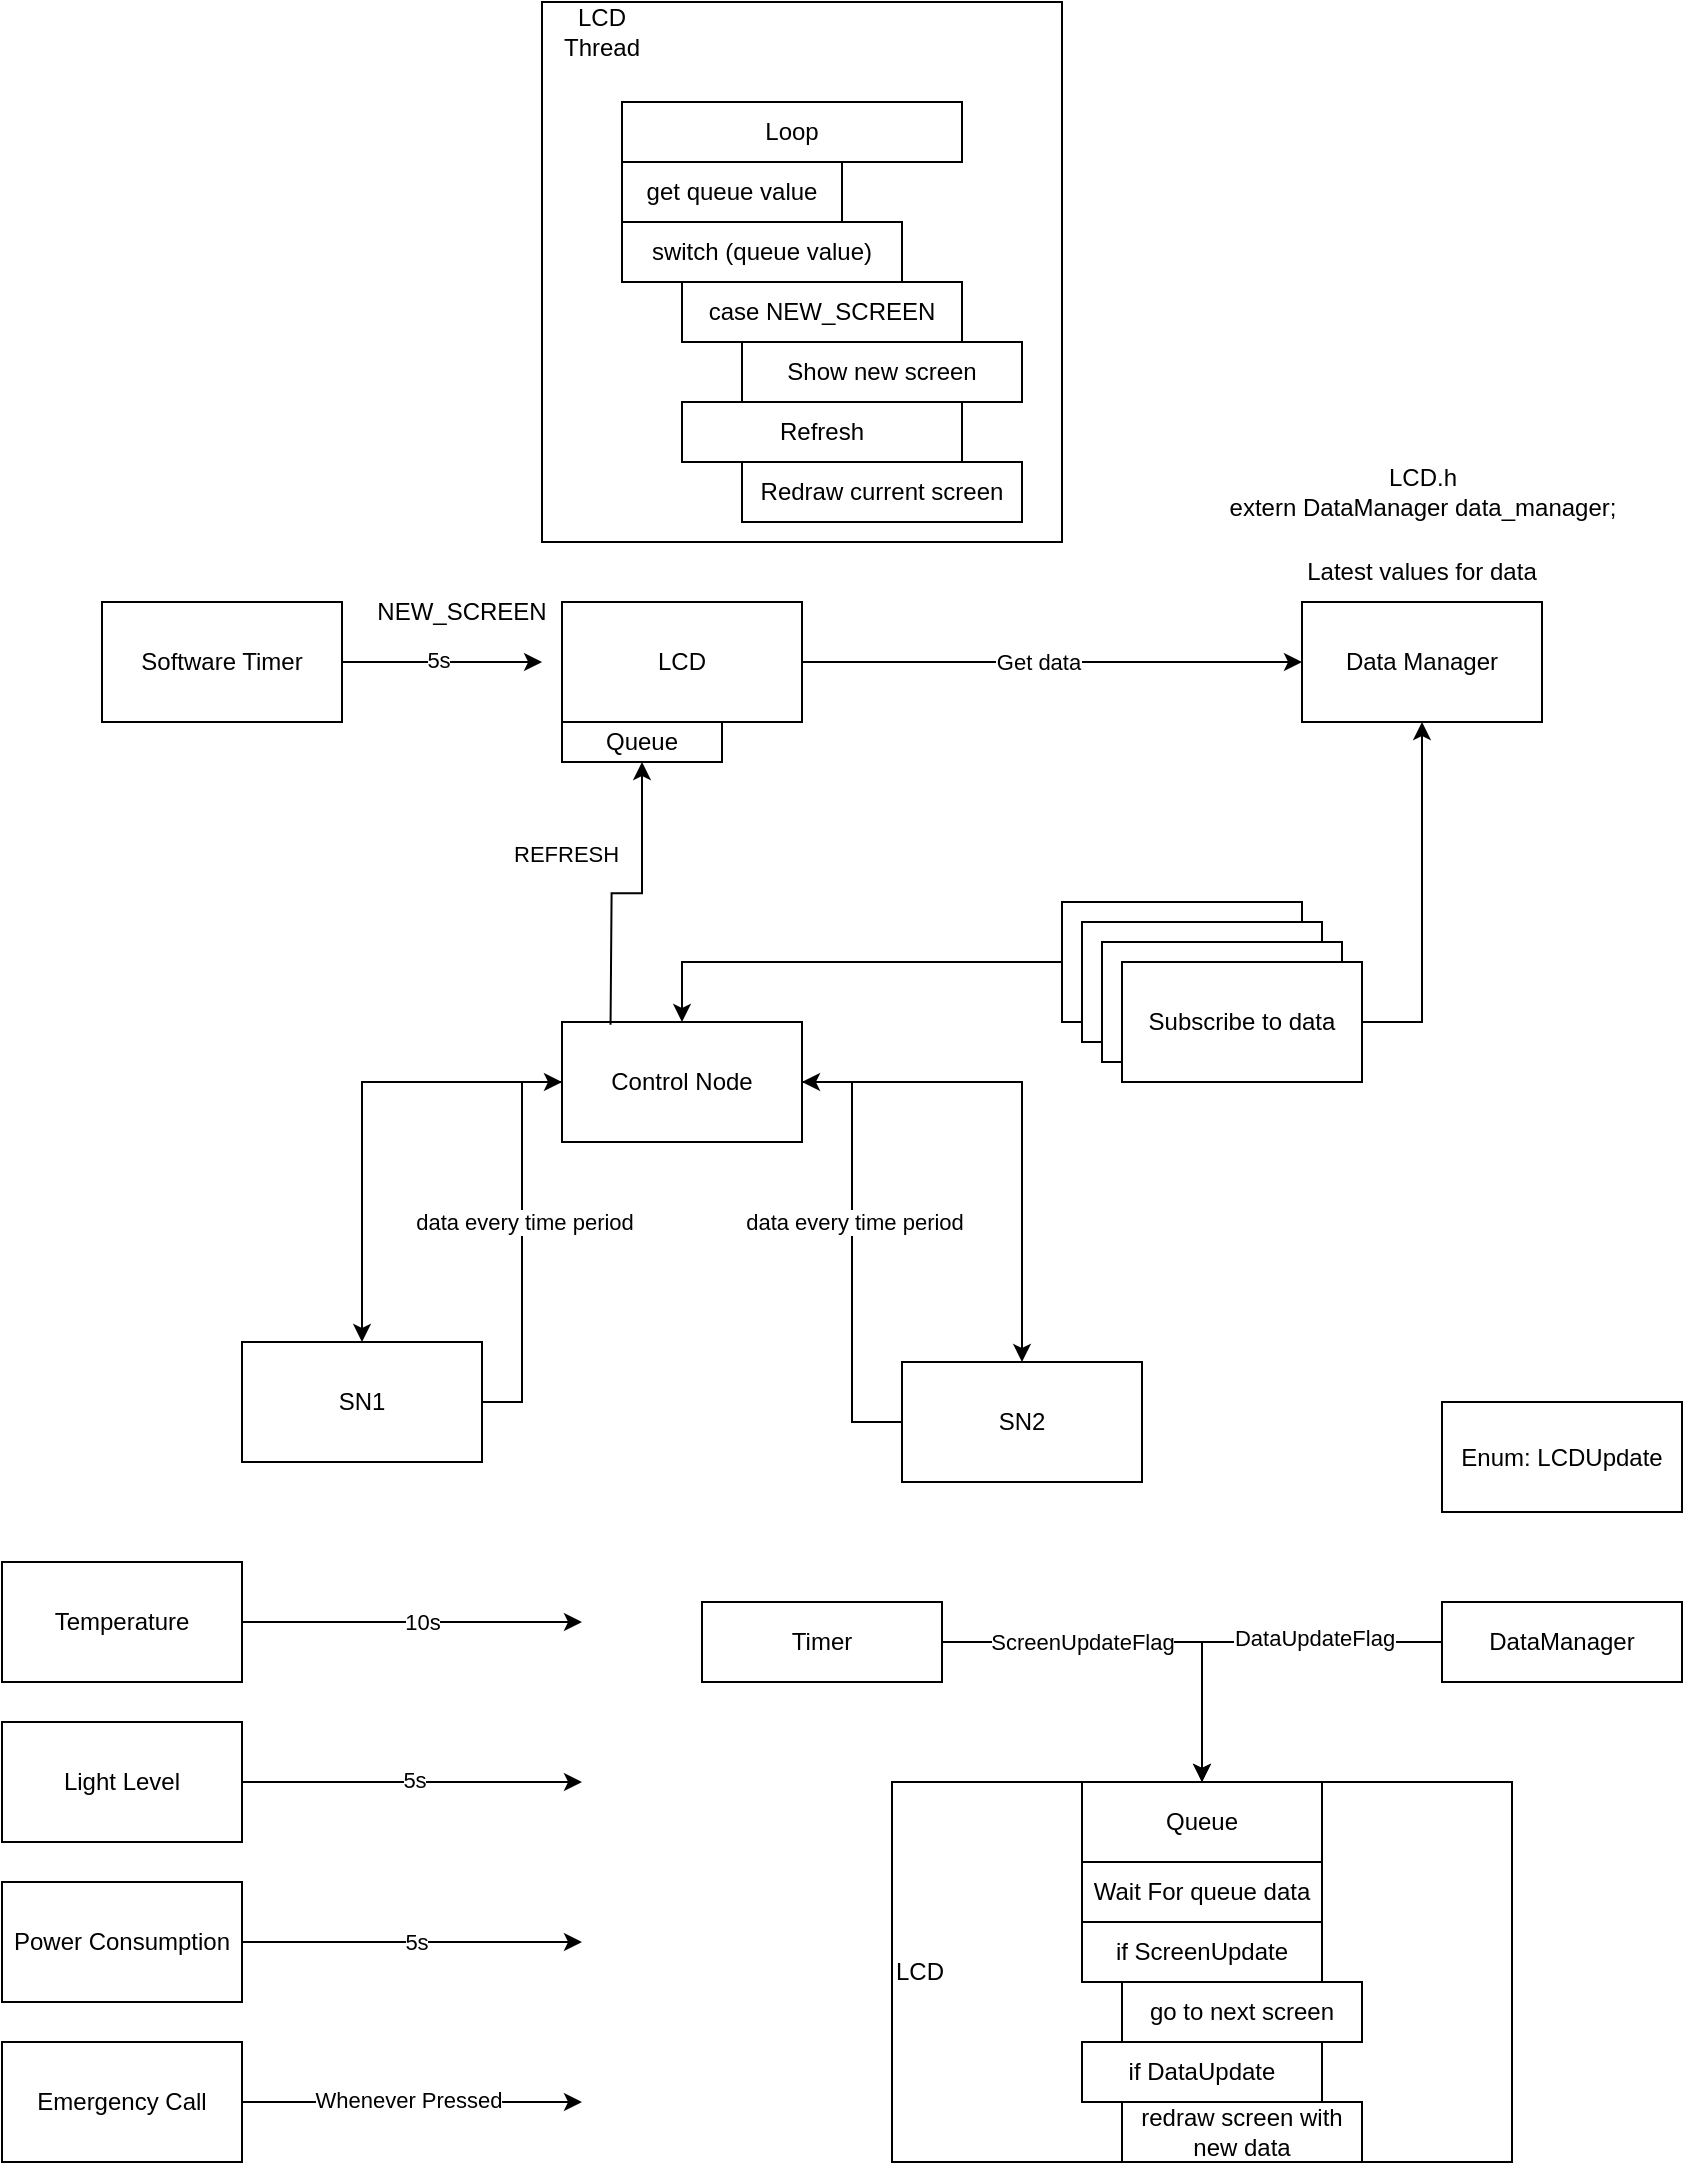 <mxfile version="26.1.1">
  <diagram name="Page-1" id="42t5IICJYj_6hYMSin3u">
    <mxGraphModel dx="3500" dy="2909" grid="1" gridSize="10" guides="1" tooltips="1" connect="1" arrows="1" fold="1" page="1" pageScale="1" pageWidth="827" pageHeight="1169" math="0" shadow="0">
      <root>
        <mxCell id="0" />
        <mxCell id="1" parent="0" />
        <mxCell id="YnAMLQHuSDMeVL4TZSIR-16" value="" style="rounded=0;whiteSpace=wrap;html=1;" vertex="1" parent="1">
          <mxGeometry x="300" y="-180" width="260" height="270" as="geometry" />
        </mxCell>
        <mxCell id="lV_iJmZg0Koc6XKufrHM-44" value="LCD" style="rounded=0;whiteSpace=wrap;html=1;align=left;" parent="1" vertex="1">
          <mxGeometry x="475" y="710" width="310" height="190" as="geometry" />
        </mxCell>
        <mxCell id="lV_iJmZg0Koc6XKufrHM-1" value="Software Timer" style="rounded=0;whiteSpace=wrap;html=1;" parent="1" vertex="1">
          <mxGeometry x="80" y="120" width="120" height="60" as="geometry" />
        </mxCell>
        <mxCell id="YnAMLQHuSDMeVL4TZSIR-2" style="edgeStyle=orthogonalEdgeStyle;rounded=0;orthogonalLoop=1;jettySize=auto;html=1;entryX=0;entryY=0.5;entryDx=0;entryDy=0;" edge="1" parent="1" source="lV_iJmZg0Koc6XKufrHM-2" target="lV_iJmZg0Koc6XKufrHM-20">
          <mxGeometry relative="1" as="geometry" />
        </mxCell>
        <mxCell id="YnAMLQHuSDMeVL4TZSIR-3" value="Get data" style="edgeLabel;html=1;align=center;verticalAlign=middle;resizable=0;points=[];" vertex="1" connectable="0" parent="YnAMLQHuSDMeVL4TZSIR-2">
          <mxGeometry x="-0.059" relative="1" as="geometry">
            <mxPoint as="offset" />
          </mxGeometry>
        </mxCell>
        <mxCell id="lV_iJmZg0Koc6XKufrHM-2" value="LCD" style="rounded=0;whiteSpace=wrap;html=1;" parent="1" vertex="1">
          <mxGeometry x="310" y="120" width="120" height="60" as="geometry" />
        </mxCell>
        <mxCell id="lV_iJmZg0Koc6XKufrHM-3" style="edgeStyle=orthogonalEdgeStyle;rounded=0;orthogonalLoop=1;jettySize=auto;html=1;entryX=-0.083;entryY=0.5;entryDx=0;entryDy=0;entryPerimeter=0;" parent="1" source="lV_iJmZg0Koc6XKufrHM-1" target="lV_iJmZg0Koc6XKufrHM-2" edge="1">
          <mxGeometry relative="1" as="geometry" />
        </mxCell>
        <mxCell id="lV_iJmZg0Koc6XKufrHM-4" value="5s" style="edgeLabel;html=1;align=center;verticalAlign=middle;resizable=0;points=[];" parent="lV_iJmZg0Koc6XKufrHM-3" vertex="1" connectable="0">
          <mxGeometry x="-0.04" y="1" relative="1" as="geometry">
            <mxPoint as="offset" />
          </mxGeometry>
        </mxCell>
        <mxCell id="lV_iJmZg0Koc6XKufrHM-24" style="edgeStyle=orthogonalEdgeStyle;rounded=0;orthogonalLoop=1;jettySize=auto;html=1;entryX=0.5;entryY=0;entryDx=0;entryDy=0;" parent="1" source="lV_iJmZg0Koc6XKufrHM-9" target="lV_iJmZg0Koc6XKufrHM-10" edge="1">
          <mxGeometry relative="1" as="geometry" />
        </mxCell>
        <mxCell id="lV_iJmZg0Koc6XKufrHM-25" style="edgeStyle=orthogonalEdgeStyle;rounded=0;orthogonalLoop=1;jettySize=auto;html=1;exitX=1;exitY=0.5;exitDx=0;exitDy=0;entryX=0.5;entryY=0;entryDx=0;entryDy=0;" parent="1" source="lV_iJmZg0Koc6XKufrHM-9" target="lV_iJmZg0Koc6XKufrHM-11" edge="1">
          <mxGeometry relative="1" as="geometry" />
        </mxCell>
        <mxCell id="lV_iJmZg0Koc6XKufrHM-9" value="Control Node" style="rounded=0;whiteSpace=wrap;html=1;" parent="1" vertex="1">
          <mxGeometry x="310" y="330" width="120" height="60" as="geometry" />
        </mxCell>
        <mxCell id="lV_iJmZg0Koc6XKufrHM-12" style="edgeStyle=orthogonalEdgeStyle;rounded=0;orthogonalLoop=1;jettySize=auto;html=1;entryX=0;entryY=0.5;entryDx=0;entryDy=0;" parent="1" source="lV_iJmZg0Koc6XKufrHM-10" target="lV_iJmZg0Koc6XKufrHM-9" edge="1">
          <mxGeometry relative="1" as="geometry" />
        </mxCell>
        <mxCell id="lV_iJmZg0Koc6XKufrHM-13" value="data every time period" style="edgeLabel;html=1;align=center;verticalAlign=middle;resizable=0;points=[];" parent="lV_iJmZg0Koc6XKufrHM-12" vertex="1" connectable="0">
          <mxGeometry x="0.102" y="-1" relative="1" as="geometry">
            <mxPoint as="offset" />
          </mxGeometry>
        </mxCell>
        <mxCell id="lV_iJmZg0Koc6XKufrHM-10" value="SN1" style="rounded=0;whiteSpace=wrap;html=1;" parent="1" vertex="1">
          <mxGeometry x="150" y="490" width="120" height="60" as="geometry" />
        </mxCell>
        <mxCell id="lV_iJmZg0Koc6XKufrHM-11" value="SN2" style="rounded=0;whiteSpace=wrap;html=1;" parent="1" vertex="1">
          <mxGeometry x="480" y="500" width="120" height="60" as="geometry" />
        </mxCell>
        <mxCell id="lV_iJmZg0Koc6XKufrHM-14" style="edgeStyle=orthogonalEdgeStyle;rounded=0;orthogonalLoop=1;jettySize=auto;html=1;entryX=1;entryY=0.5;entryDx=0;entryDy=0;exitX=0;exitY=0.5;exitDx=0;exitDy=0;" parent="1" source="lV_iJmZg0Koc6XKufrHM-11" target="lV_iJmZg0Koc6XKufrHM-9" edge="1">
          <mxGeometry relative="1" as="geometry">
            <mxPoint x="510" y="480" as="sourcePoint" />
            <mxPoint x="550" y="320" as="targetPoint" />
          </mxGeometry>
        </mxCell>
        <mxCell id="lV_iJmZg0Koc6XKufrHM-15" value="data every time period" style="edgeLabel;html=1;align=center;verticalAlign=middle;resizable=0;points=[];" parent="lV_iJmZg0Koc6XKufrHM-14" vertex="1" connectable="0">
          <mxGeometry x="0.102" y="-1" relative="1" as="geometry">
            <mxPoint y="-4" as="offset" />
          </mxGeometry>
        </mxCell>
        <mxCell id="lV_iJmZg0Koc6XKufrHM-26" style="edgeStyle=orthogonalEdgeStyle;rounded=0;orthogonalLoop=1;jettySize=auto;html=1;entryX=0.5;entryY=0;entryDx=0;entryDy=0;" parent="1" source="lV_iJmZg0Koc6XKufrHM-16" target="lV_iJmZg0Koc6XKufrHM-9" edge="1">
          <mxGeometry relative="1" as="geometry" />
        </mxCell>
        <mxCell id="lV_iJmZg0Koc6XKufrHM-16" value="Subscribe to data" style="rounded=0;whiteSpace=wrap;html=1;" parent="1" vertex="1">
          <mxGeometry x="560" y="270" width="120" height="60" as="geometry" />
        </mxCell>
        <mxCell id="lV_iJmZg0Koc6XKufrHM-17" value="Subscribe to data" style="rounded=0;whiteSpace=wrap;html=1;" parent="1" vertex="1">
          <mxGeometry x="570" y="280" width="120" height="60" as="geometry" />
        </mxCell>
        <mxCell id="lV_iJmZg0Koc6XKufrHM-18" value="Subscribe to data" style="rounded=0;whiteSpace=wrap;html=1;" parent="1" vertex="1">
          <mxGeometry x="580" y="290" width="120" height="60" as="geometry" />
        </mxCell>
        <mxCell id="lV_iJmZg0Koc6XKufrHM-22" style="edgeStyle=orthogonalEdgeStyle;rounded=0;orthogonalLoop=1;jettySize=auto;html=1;entryX=0.5;entryY=1;entryDx=0;entryDy=0;" parent="1" source="lV_iJmZg0Koc6XKufrHM-19" target="lV_iJmZg0Koc6XKufrHM-20" edge="1">
          <mxGeometry relative="1" as="geometry">
            <Array as="points">
              <mxPoint x="740" y="330" />
              <mxPoint x="740" y="190" />
            </Array>
          </mxGeometry>
        </mxCell>
        <mxCell id="lV_iJmZg0Koc6XKufrHM-19" value="Subscribe to data" style="rounded=0;whiteSpace=wrap;html=1;" parent="1" vertex="1">
          <mxGeometry x="590" y="300" width="120" height="60" as="geometry" />
        </mxCell>
        <mxCell id="lV_iJmZg0Koc6XKufrHM-27" style="edgeStyle=orthogonalEdgeStyle;rounded=0;orthogonalLoop=1;jettySize=auto;html=1;entryX=0.5;entryY=1;entryDx=0;entryDy=0;exitX=0.119;exitY=-0.006;exitDx=0;exitDy=0;exitPerimeter=0;" parent="1" target="YnAMLQHuSDMeVL4TZSIR-5" edge="1">
          <mxGeometry relative="1" as="geometry">
            <mxPoint x="334.28" y="331.32" as="sourcePoint" />
            <mxPoint x="334.28" y="180.0" as="targetPoint" />
          </mxGeometry>
        </mxCell>
        <mxCell id="lV_iJmZg0Koc6XKufrHM-20" value="Data Manager" style="rounded=0;whiteSpace=wrap;html=1;" parent="1" vertex="1">
          <mxGeometry x="680" y="120" width="120" height="60" as="geometry" />
        </mxCell>
        <mxCell id="lV_iJmZg0Koc6XKufrHM-21" value="Latest values for data" style="text;html=1;align=center;verticalAlign=middle;whiteSpace=wrap;rounded=0;" parent="1" vertex="1">
          <mxGeometry x="665" y="90" width="150" height="30" as="geometry" />
        </mxCell>
        <mxCell id="lV_iJmZg0Koc6XKufrHM-31" style="edgeStyle=orthogonalEdgeStyle;rounded=0;orthogonalLoop=1;jettySize=auto;html=1;" parent="1" source="lV_iJmZg0Koc6XKufrHM-28" edge="1">
          <mxGeometry relative="1" as="geometry">
            <mxPoint x="320" y="630" as="targetPoint" />
            <Array as="points">
              <mxPoint x="230" y="630" />
              <mxPoint x="230" y="630" />
            </Array>
          </mxGeometry>
        </mxCell>
        <mxCell id="lV_iJmZg0Koc6XKufrHM-32" value="10s" style="edgeLabel;html=1;align=center;verticalAlign=middle;resizable=0;points=[];" parent="lV_iJmZg0Koc6XKufrHM-31" vertex="1" connectable="0">
          <mxGeometry x="0.057" relative="1" as="geometry">
            <mxPoint as="offset" />
          </mxGeometry>
        </mxCell>
        <mxCell id="lV_iJmZg0Koc6XKufrHM-28" value="Temperature" style="rounded=0;whiteSpace=wrap;html=1;" parent="1" vertex="1">
          <mxGeometry x="30" y="600" width="120" height="60" as="geometry" />
        </mxCell>
        <mxCell id="lV_iJmZg0Koc6XKufrHM-33" style="edgeStyle=orthogonalEdgeStyle;rounded=0;orthogonalLoop=1;jettySize=auto;html=1;" parent="1" source="lV_iJmZg0Koc6XKufrHM-29" edge="1">
          <mxGeometry relative="1" as="geometry">
            <mxPoint x="320" y="710" as="targetPoint" />
          </mxGeometry>
        </mxCell>
        <mxCell id="lV_iJmZg0Koc6XKufrHM-34" value="5s" style="edgeLabel;html=1;align=center;verticalAlign=middle;resizable=0;points=[];" parent="lV_iJmZg0Koc6XKufrHM-33" vertex="1" connectable="0">
          <mxGeometry x="-0.003" y="2" relative="1" as="geometry">
            <mxPoint x="-1" y="-1" as="offset" />
          </mxGeometry>
        </mxCell>
        <mxCell id="lV_iJmZg0Koc6XKufrHM-29" value="Light Level" style="rounded=0;whiteSpace=wrap;html=1;" parent="1" vertex="1">
          <mxGeometry x="30" y="680" width="120" height="60" as="geometry" />
        </mxCell>
        <mxCell id="lV_iJmZg0Koc6XKufrHM-35" style="edgeStyle=orthogonalEdgeStyle;rounded=0;orthogonalLoop=1;jettySize=auto;html=1;" parent="1" source="lV_iJmZg0Koc6XKufrHM-30" edge="1">
          <mxGeometry relative="1" as="geometry">
            <mxPoint x="320" y="790" as="targetPoint" />
          </mxGeometry>
        </mxCell>
        <mxCell id="lV_iJmZg0Koc6XKufrHM-54" value="5s" style="edgeLabel;html=1;align=center;verticalAlign=middle;resizable=0;points=[];" parent="lV_iJmZg0Koc6XKufrHM-35" vertex="1" connectable="0">
          <mxGeometry x="0.026" y="1" relative="1" as="geometry">
            <mxPoint as="offset" />
          </mxGeometry>
        </mxCell>
        <mxCell id="lV_iJmZg0Koc6XKufrHM-30" value="Power Consumption" style="rounded=0;whiteSpace=wrap;html=1;" parent="1" vertex="1">
          <mxGeometry x="30" y="760" width="120" height="60" as="geometry" />
        </mxCell>
        <mxCell id="lV_iJmZg0Koc6XKufrHM-39" style="edgeStyle=orthogonalEdgeStyle;rounded=0;orthogonalLoop=1;jettySize=auto;html=1;entryX=0.5;entryY=0;entryDx=0;entryDy=0;" parent="1" source="lV_iJmZg0Koc6XKufrHM-37" target="lV_iJmZg0Koc6XKufrHM-38" edge="1">
          <mxGeometry relative="1" as="geometry" />
        </mxCell>
        <mxCell id="lV_iJmZg0Koc6XKufrHM-40" value="ScreenUpdateFlag" style="edgeLabel;html=1;align=center;verticalAlign=middle;resizable=0;points=[];" parent="lV_iJmZg0Koc6XKufrHM-39" vertex="1" connectable="0">
          <mxGeometry x="-0.304" relative="1" as="geometry">
            <mxPoint as="offset" />
          </mxGeometry>
        </mxCell>
        <mxCell id="lV_iJmZg0Koc6XKufrHM-37" value="Timer" style="rounded=0;whiteSpace=wrap;html=1;" parent="1" vertex="1">
          <mxGeometry x="380" y="620" width="120" height="40" as="geometry" />
        </mxCell>
        <mxCell id="lV_iJmZg0Koc6XKufrHM-38" value="Queue" style="rounded=0;whiteSpace=wrap;html=1;" parent="1" vertex="1">
          <mxGeometry x="570" y="710" width="120" height="40" as="geometry" />
        </mxCell>
        <mxCell id="lV_iJmZg0Koc6XKufrHM-42" style="edgeStyle=orthogonalEdgeStyle;rounded=0;orthogonalLoop=1;jettySize=auto;html=1;entryX=0.5;entryY=0;entryDx=0;entryDy=0;" parent="1" source="lV_iJmZg0Koc6XKufrHM-41" target="lV_iJmZg0Koc6XKufrHM-38" edge="1">
          <mxGeometry relative="1" as="geometry" />
        </mxCell>
        <mxCell id="lV_iJmZg0Koc6XKufrHM-43" value="DataUpdateFlag" style="edgeLabel;html=1;align=center;verticalAlign=middle;resizable=0;points=[];" parent="lV_iJmZg0Koc6XKufrHM-42" vertex="1" connectable="0">
          <mxGeometry x="-0.322" y="-2" relative="1" as="geometry">
            <mxPoint as="offset" />
          </mxGeometry>
        </mxCell>
        <mxCell id="lV_iJmZg0Koc6XKufrHM-41" value="DataManager" style="rounded=0;whiteSpace=wrap;html=1;" parent="1" vertex="1">
          <mxGeometry x="750" y="620" width="120" height="40" as="geometry" />
        </mxCell>
        <mxCell id="lV_iJmZg0Koc6XKufrHM-45" value="Wait For queue data" style="rounded=0;whiteSpace=wrap;html=1;" parent="1" vertex="1">
          <mxGeometry x="570" y="750" width="120" height="30" as="geometry" />
        </mxCell>
        <mxCell id="lV_iJmZg0Koc6XKufrHM-46" value="if ScreenUpdate" style="rounded=0;whiteSpace=wrap;html=1;" parent="1" vertex="1">
          <mxGeometry x="570" y="780" width="120" height="30" as="geometry" />
        </mxCell>
        <mxCell id="lV_iJmZg0Koc6XKufrHM-47" value="go to next screen" style="rounded=0;whiteSpace=wrap;html=1;" parent="1" vertex="1">
          <mxGeometry x="590" y="810" width="120" height="30" as="geometry" />
        </mxCell>
        <mxCell id="lV_iJmZg0Koc6XKufrHM-48" value="if DataUpdate" style="rounded=0;whiteSpace=wrap;html=1;" parent="1" vertex="1">
          <mxGeometry x="570" y="840" width="120" height="30" as="geometry" />
        </mxCell>
        <mxCell id="lV_iJmZg0Koc6XKufrHM-49" value="redraw screen with new data" style="rounded=0;whiteSpace=wrap;html=1;" parent="1" vertex="1">
          <mxGeometry x="590" y="870" width="120" height="30" as="geometry" />
        </mxCell>
        <mxCell id="lV_iJmZg0Koc6XKufrHM-51" style="edgeStyle=orthogonalEdgeStyle;rounded=0;orthogonalLoop=1;jettySize=auto;html=1;" parent="1" source="lV_iJmZg0Koc6XKufrHM-50" edge="1">
          <mxGeometry relative="1" as="geometry">
            <mxPoint x="320" y="870" as="targetPoint" />
          </mxGeometry>
        </mxCell>
        <mxCell id="lV_iJmZg0Koc6XKufrHM-52" value="Whenever Pressed" style="edgeLabel;html=1;align=center;verticalAlign=middle;resizable=0;points=[];" parent="lV_iJmZg0Koc6XKufrHM-51" vertex="1" connectable="0">
          <mxGeometry x="-0.026" y="1" relative="1" as="geometry">
            <mxPoint as="offset" />
          </mxGeometry>
        </mxCell>
        <mxCell id="lV_iJmZg0Koc6XKufrHM-50" value="Emergency Call" style="rounded=0;whiteSpace=wrap;html=1;" parent="1" vertex="1">
          <mxGeometry x="30" y="840" width="120" height="60" as="geometry" />
        </mxCell>
        <mxCell id="lV_iJmZg0Koc6XKufrHM-53" value="Enum: LCDUpdate" style="rounded=0;whiteSpace=wrap;html=1;" parent="1" vertex="1">
          <mxGeometry x="750" y="520" width="120" height="55" as="geometry" />
        </mxCell>
        <mxCell id="YnAMLQHuSDMeVL4TZSIR-1" value="&lt;span style=&quot;color: rgb(0, 0, 0); font-family: Helvetica; font-size: 11px; font-style: normal; font-variant-ligatures: normal; font-variant-caps: normal; font-weight: 400; letter-spacing: normal; orphans: 2; text-align: center; text-indent: 0px; text-transform: none; widows: 2; word-spacing: 0px; -webkit-text-stroke-width: 0px; white-space: nowrap; background-color: rgb(255, 255, 255); text-decoration-thickness: initial; text-decoration-style: initial; text-decoration-color: initial; float: none; display: inline !important;&quot;&gt;REFRESH&lt;/span&gt;" style="text;whiteSpace=wrap;html=1;" vertex="1" parent="1">
          <mxGeometry x="284" y="231.68" width="50" height="30" as="geometry" />
        </mxCell>
        <mxCell id="YnAMLQHuSDMeVL4TZSIR-5" value="Queue" style="rounded=0;whiteSpace=wrap;html=1;" vertex="1" parent="1">
          <mxGeometry x="310" y="180" width="80" height="20" as="geometry" />
        </mxCell>
        <mxCell id="YnAMLQHuSDMeVL4TZSIR-7" value="NEW_SCREEN" style="text;html=1;align=center;verticalAlign=middle;whiteSpace=wrap;rounded=0;" vertex="1" parent="1">
          <mxGeometry x="230" y="110" width="60" height="30" as="geometry" />
        </mxCell>
        <mxCell id="YnAMLQHuSDMeVL4TZSIR-9" value="Loop" style="rounded=0;whiteSpace=wrap;html=1;" vertex="1" parent="1">
          <mxGeometry x="340" y="-130" width="170" height="30" as="geometry" />
        </mxCell>
        <mxCell id="YnAMLQHuSDMeVL4TZSIR-10" value="get queue value" style="rounded=0;whiteSpace=wrap;html=1;" vertex="1" parent="1">
          <mxGeometry x="340" y="-100" width="110" height="30" as="geometry" />
        </mxCell>
        <mxCell id="YnAMLQHuSDMeVL4TZSIR-11" value="switch (queue value)" style="rounded=0;whiteSpace=wrap;html=1;" vertex="1" parent="1">
          <mxGeometry x="340" y="-70" width="140" height="30" as="geometry" />
        </mxCell>
        <mxCell id="YnAMLQHuSDMeVL4TZSIR-12" value="case NEW_SCREEN" style="rounded=0;whiteSpace=wrap;html=1;" vertex="1" parent="1">
          <mxGeometry x="370" y="-40" width="140" height="30" as="geometry" />
        </mxCell>
        <mxCell id="YnAMLQHuSDMeVL4TZSIR-13" value="Show new screen" style="rounded=0;whiteSpace=wrap;html=1;" vertex="1" parent="1">
          <mxGeometry x="400" y="-10" width="140" height="30" as="geometry" />
        </mxCell>
        <mxCell id="YnAMLQHuSDMeVL4TZSIR-14" value="Refresh" style="rounded=0;whiteSpace=wrap;html=1;" vertex="1" parent="1">
          <mxGeometry x="370" y="20" width="140" height="30" as="geometry" />
        </mxCell>
        <mxCell id="YnAMLQHuSDMeVL4TZSIR-15" value="Redraw current screen" style="rounded=0;whiteSpace=wrap;html=1;" vertex="1" parent="1">
          <mxGeometry x="400" y="50" width="140" height="30" as="geometry" />
        </mxCell>
        <mxCell id="YnAMLQHuSDMeVL4TZSIR-17" value="LCD Thread" style="text;html=1;align=center;verticalAlign=middle;whiteSpace=wrap;rounded=0;" vertex="1" parent="1">
          <mxGeometry x="300" y="-180" width="60" height="30" as="geometry" />
        </mxCell>
        <mxCell id="YnAMLQHuSDMeVL4TZSIR-18" value="&lt;div&gt;LCD.h&lt;/div&gt;extern DataManager data_manager;" style="text;html=1;align=center;verticalAlign=middle;whiteSpace=wrap;rounded=0;" vertex="1" parent="1">
          <mxGeometry x="617.5" y="35" width="245" height="60" as="geometry" />
        </mxCell>
      </root>
    </mxGraphModel>
  </diagram>
</mxfile>
